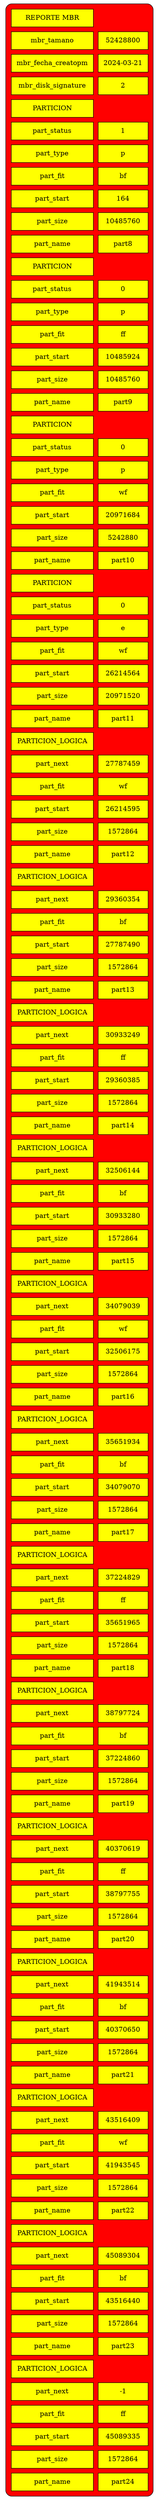 digraph G {
	a0 [shape=none label=<
	<TABLE cellspacing="10" cellpadding="10" style="rounded" bgcolor="red">
	<TR>
	<TD bgcolor="yellow">REPORTE MBR</TD>
	</TR>

	<TR>
	<TD bgcolor="yellow">mbr_tamano</TD>
	<TD bgcolor="yellow">52428800</TD>
	</TR>
	<TR>
	<TD bgcolor="yellow">mbr_fecha_creatopm</TD>
	<TD bgcolor="yellow">2024-03-21</TD>
	</TR>
	<TR>
	<TD bgcolor="yellow">mbr_disk_signature</TD>
	<TD bgcolor="yellow">2</TD>
	</TR>
	<TR>
	<TD bgcolor="yellow">PARTICION</TD>
	</TR>

	<TR>
	<TD bgcolor="yellow">part_status</TD>
	<TD bgcolor="yellow">1</TD>
	</TR>
	<TR>
	<TD bgcolor="yellow">part_type</TD>
	<TD bgcolor="yellow">p</TD>
	</TR>
	<TR>
	<TD bgcolor="yellow">part_fit</TD>
	<TD bgcolor="yellow">bf</TD>
	</TR>
	<TR>
	<TD bgcolor="yellow">part_start</TD>
	<TD bgcolor="yellow">164</TD>
	</TR>
	<TR>
	<TD bgcolor="yellow">part_size</TD>
	<TD bgcolor="yellow">10485760</TD>
	</TR>
	<TR>
	<TD bgcolor="yellow">part_name</TD>
	<TD bgcolor="yellow">part8</TD>
	</TR>
	<TR>
	<TD bgcolor="yellow">PARTICION</TD>
	</TR>

	<TR>
	<TD bgcolor="yellow">part_status</TD>
	<TD bgcolor="yellow">0</TD>
	</TR>
	<TR>
	<TD bgcolor="yellow">part_type</TD>
	<TD bgcolor="yellow">p</TD>
	</TR>
	<TR>
	<TD bgcolor="yellow">part_fit</TD>
	<TD bgcolor="yellow">ff</TD>
	</TR>
	<TR>
	<TD bgcolor="yellow">part_start</TD>
	<TD bgcolor="yellow">10485924</TD>
	</TR>
	<TR>
	<TD bgcolor="yellow">part_size</TD>
	<TD bgcolor="yellow">10485760</TD>
	</TR>
	<TR>
	<TD bgcolor="yellow">part_name</TD>
	<TD bgcolor="yellow">part9</TD>
	</TR>
	<TR>
	<TD bgcolor="yellow">PARTICION</TD>
	</TR>

	<TR>
	<TD bgcolor="yellow">part_status</TD>
	<TD bgcolor="yellow">0</TD>
	</TR>
	<TR>
	<TD bgcolor="yellow">part_type</TD>
	<TD bgcolor="yellow">p</TD>
	</TR>
	<TR>
	<TD bgcolor="yellow">part_fit</TD>
	<TD bgcolor="yellow">wf</TD>
	</TR>
	<TR>
	<TD bgcolor="yellow">part_start</TD>
	<TD bgcolor="yellow">20971684</TD>
	</TR>
	<TR>
	<TD bgcolor="yellow">part_size</TD>
	<TD bgcolor="yellow">5242880</TD>
	</TR>
	<TR>
	<TD bgcolor="yellow">part_name</TD>
	<TD bgcolor="yellow">part10</TD>
	</TR>
	<TR>
	<TD bgcolor="yellow">PARTICION</TD>
	</TR>

	<TR>
	<TD bgcolor="yellow">part_status</TD>
	<TD bgcolor="yellow">0</TD>
	</TR>
	<TR>
	<TD bgcolor="yellow">part_type</TD>
	<TD bgcolor="yellow">e</TD>
	</TR>
	<TR>
	<TD bgcolor="yellow">part_fit</TD>
	<TD bgcolor="yellow">wf</TD>
	</TR>
	<TR>
	<TD bgcolor="yellow">part_start</TD>
	<TD bgcolor="yellow">26214564</TD>
	</TR>
	<TR>
	<TD bgcolor="yellow">part_size</TD>
	<TD bgcolor="yellow">20971520</TD>
	</TR>
	<TR>
	<TD bgcolor="yellow">part_name</TD>
	<TD bgcolor="yellow">part11</TD>
	</TR>
	<TR>
	<TD bgcolor="yellow">PARTICION_LOGICA</TD>
	</TR>

	<TR>
	<TD bgcolor="yellow">part_next</TD>
	<TD bgcolor="yellow">27787459</TD>
	</TR>
	<TR>
	<TD bgcolor="yellow">part_fit</TD>
	<TD bgcolor="yellow">wf</TD>
	</TR>
	<TR>
	<TD bgcolor="yellow">part_start</TD>
	<TD bgcolor="yellow">26214595</TD>
	</TR>
	<TR>
	<TD bgcolor="yellow">part_size</TD>
	<TD bgcolor="yellow">1572864</TD>
	</TR>
	<TR>
	<TD bgcolor="yellow">part_name</TD>
	<TD bgcolor="yellow">part12</TD>
	</TR>
	<TR>
	<TD bgcolor="yellow">PARTICION_LOGICA</TD>
	</TR>

	<TR>
	<TD bgcolor="yellow">part_next</TD>
	<TD bgcolor="yellow">29360354</TD>
	</TR>
	<TR>
	<TD bgcolor="yellow">part_fit</TD>
	<TD bgcolor="yellow">bf</TD>
	</TR>
	<TR>
	<TD bgcolor="yellow">part_start</TD>
	<TD bgcolor="yellow">27787490</TD>
	</TR>
	<TR>
	<TD bgcolor="yellow">part_size</TD>
	<TD bgcolor="yellow">1572864</TD>
	</TR>
	<TR>
	<TD bgcolor="yellow">part_name</TD>
	<TD bgcolor="yellow">part13</TD>
	</TR>
	<TR>
	<TD bgcolor="yellow">PARTICION_LOGICA</TD>
	</TR>

	<TR>
	<TD bgcolor="yellow">part_next</TD>
	<TD bgcolor="yellow">30933249</TD>
	</TR>
	<TR>
	<TD bgcolor="yellow">part_fit</TD>
	<TD bgcolor="yellow">ff</TD>
	</TR>
	<TR>
	<TD bgcolor="yellow">part_start</TD>
	<TD bgcolor="yellow">29360385</TD>
	</TR>
	<TR>
	<TD bgcolor="yellow">part_size</TD>
	<TD bgcolor="yellow">1572864</TD>
	</TR>
	<TR>
	<TD bgcolor="yellow">part_name</TD>
	<TD bgcolor="yellow">part14</TD>
	</TR>
	<TR>
	<TD bgcolor="yellow">PARTICION_LOGICA</TD>
	</TR>

	<TR>
	<TD bgcolor="yellow">part_next</TD>
	<TD bgcolor="yellow">32506144</TD>
	</TR>
	<TR>
	<TD bgcolor="yellow">part_fit</TD>
	<TD bgcolor="yellow">bf</TD>
	</TR>
	<TR>
	<TD bgcolor="yellow">part_start</TD>
	<TD bgcolor="yellow">30933280</TD>
	</TR>
	<TR>
	<TD bgcolor="yellow">part_size</TD>
	<TD bgcolor="yellow">1572864</TD>
	</TR>
	<TR>
	<TD bgcolor="yellow">part_name</TD>
	<TD bgcolor="yellow">part15</TD>
	</TR>
	<TR>
	<TD bgcolor="yellow">PARTICION_LOGICA</TD>
	</TR>

	<TR>
	<TD bgcolor="yellow">part_next</TD>
	<TD bgcolor="yellow">34079039</TD>
	</TR>
	<TR>
	<TD bgcolor="yellow">part_fit</TD>
	<TD bgcolor="yellow">wf</TD>
	</TR>
	<TR>
	<TD bgcolor="yellow">part_start</TD>
	<TD bgcolor="yellow">32506175</TD>
	</TR>
	<TR>
	<TD bgcolor="yellow">part_size</TD>
	<TD bgcolor="yellow">1572864</TD>
	</TR>
	<TR>
	<TD bgcolor="yellow">part_name</TD>
	<TD bgcolor="yellow">part16</TD>
	</TR>
	<TR>
	<TD bgcolor="yellow">PARTICION_LOGICA</TD>
	</TR>

	<TR>
	<TD bgcolor="yellow">part_next</TD>
	<TD bgcolor="yellow">35651934</TD>
	</TR>
	<TR>
	<TD bgcolor="yellow">part_fit</TD>
	<TD bgcolor="yellow">bf</TD>
	</TR>
	<TR>
	<TD bgcolor="yellow">part_start</TD>
	<TD bgcolor="yellow">34079070</TD>
	</TR>
	<TR>
	<TD bgcolor="yellow">part_size</TD>
	<TD bgcolor="yellow">1572864</TD>
	</TR>
	<TR>
	<TD bgcolor="yellow">part_name</TD>
	<TD bgcolor="yellow">part17</TD>
	</TR>
	<TR>
	<TD bgcolor="yellow">PARTICION_LOGICA</TD>
	</TR>

	<TR>
	<TD bgcolor="yellow">part_next</TD>
	<TD bgcolor="yellow">37224829</TD>
	</TR>
	<TR>
	<TD bgcolor="yellow">part_fit</TD>
	<TD bgcolor="yellow">ff</TD>
	</TR>
	<TR>
	<TD bgcolor="yellow">part_start</TD>
	<TD bgcolor="yellow">35651965</TD>
	</TR>
	<TR>
	<TD bgcolor="yellow">part_size</TD>
	<TD bgcolor="yellow">1572864</TD>
	</TR>
	<TR>
	<TD bgcolor="yellow">part_name</TD>
	<TD bgcolor="yellow">part18</TD>
	</TR>
	<TR>
	<TD bgcolor="yellow">PARTICION_LOGICA</TD>
	</TR>

	<TR>
	<TD bgcolor="yellow">part_next</TD>
	<TD bgcolor="yellow">38797724</TD>
	</TR>
	<TR>
	<TD bgcolor="yellow">part_fit</TD>
	<TD bgcolor="yellow">bf</TD>
	</TR>
	<TR>
	<TD bgcolor="yellow">part_start</TD>
	<TD bgcolor="yellow">37224860</TD>
	</TR>
	<TR>
	<TD bgcolor="yellow">part_size</TD>
	<TD bgcolor="yellow">1572864</TD>
	</TR>
	<TR>
	<TD bgcolor="yellow">part_name</TD>
	<TD bgcolor="yellow">part19</TD>
	</TR>
	<TR>
	<TD bgcolor="yellow">PARTICION_LOGICA</TD>
	</TR>

	<TR>
	<TD bgcolor="yellow">part_next</TD>
	<TD bgcolor="yellow">40370619</TD>
	</TR>
	<TR>
	<TD bgcolor="yellow">part_fit</TD>
	<TD bgcolor="yellow">ff</TD>
	</TR>
	<TR>
	<TD bgcolor="yellow">part_start</TD>
	<TD bgcolor="yellow">38797755</TD>
	</TR>
	<TR>
	<TD bgcolor="yellow">part_size</TD>
	<TD bgcolor="yellow">1572864</TD>
	</TR>
	<TR>
	<TD bgcolor="yellow">part_name</TD>
	<TD bgcolor="yellow">part20</TD>
	</TR>
	<TR>
	<TD bgcolor="yellow">PARTICION_LOGICA</TD>
	</TR>

	<TR>
	<TD bgcolor="yellow">part_next</TD>
	<TD bgcolor="yellow">41943514</TD>
	</TR>
	<TR>
	<TD bgcolor="yellow">part_fit</TD>
	<TD bgcolor="yellow">bf</TD>
	</TR>
	<TR>
	<TD bgcolor="yellow">part_start</TD>
	<TD bgcolor="yellow">40370650</TD>
	</TR>
	<TR>
	<TD bgcolor="yellow">part_size</TD>
	<TD bgcolor="yellow">1572864</TD>
	</TR>
	<TR>
	<TD bgcolor="yellow">part_name</TD>
	<TD bgcolor="yellow">part21</TD>
	</TR>
	<TR>
	<TD bgcolor="yellow">PARTICION_LOGICA</TD>
	</TR>

	<TR>
	<TD bgcolor="yellow">part_next</TD>
	<TD bgcolor="yellow">43516409</TD>
	</TR>
	<TR>
	<TD bgcolor="yellow">part_fit</TD>
	<TD bgcolor="yellow">wf</TD>
	</TR>
	<TR>
	<TD bgcolor="yellow">part_start</TD>
	<TD bgcolor="yellow">41943545</TD>
	</TR>
	<TR>
	<TD bgcolor="yellow">part_size</TD>
	<TD bgcolor="yellow">1572864</TD>
	</TR>
	<TR>
	<TD bgcolor="yellow">part_name</TD>
	<TD bgcolor="yellow">part22</TD>
	</TR>
	<TR>
	<TD bgcolor="yellow">PARTICION_LOGICA</TD>
	</TR>

	<TR>
	<TD bgcolor="yellow">part_next</TD>
	<TD bgcolor="yellow">45089304</TD>
	</TR>
	<TR>
	<TD bgcolor="yellow">part_fit</TD>
	<TD bgcolor="yellow">bf</TD>
	</TR>
	<TR>
	<TD bgcolor="yellow">part_start</TD>
	<TD bgcolor="yellow">43516440</TD>
	</TR>
	<TR>
	<TD bgcolor="yellow">part_size</TD>
	<TD bgcolor="yellow">1572864</TD>
	</TR>
	<TR>
	<TD bgcolor="yellow">part_name</TD>
	<TD bgcolor="yellow">part23</TD>
	</TR>
	<TR>
	<TD bgcolor="yellow">PARTICION_LOGICA</TD>
	</TR>

	<TR>
	<TD bgcolor="yellow">part_next</TD>
	<TD bgcolor="yellow">-1</TD>
	</TR>
	<TR>
	<TD bgcolor="yellow">part_fit</TD>
	<TD bgcolor="yellow">ff</TD>
	</TR>
	<TR>
	<TD bgcolor="yellow">part_start</TD>
	<TD bgcolor="yellow">45089335</TD>
	</TR>
	<TR>
	<TD bgcolor="yellow">part_size</TD>
	<TD bgcolor="yellow">1572864</TD>
	</TR>
	<TR>
	<TD bgcolor="yellow">part_name</TD>
	<TD bgcolor="yellow">part24</TD>
	</TR>
	</TABLE>>];
}